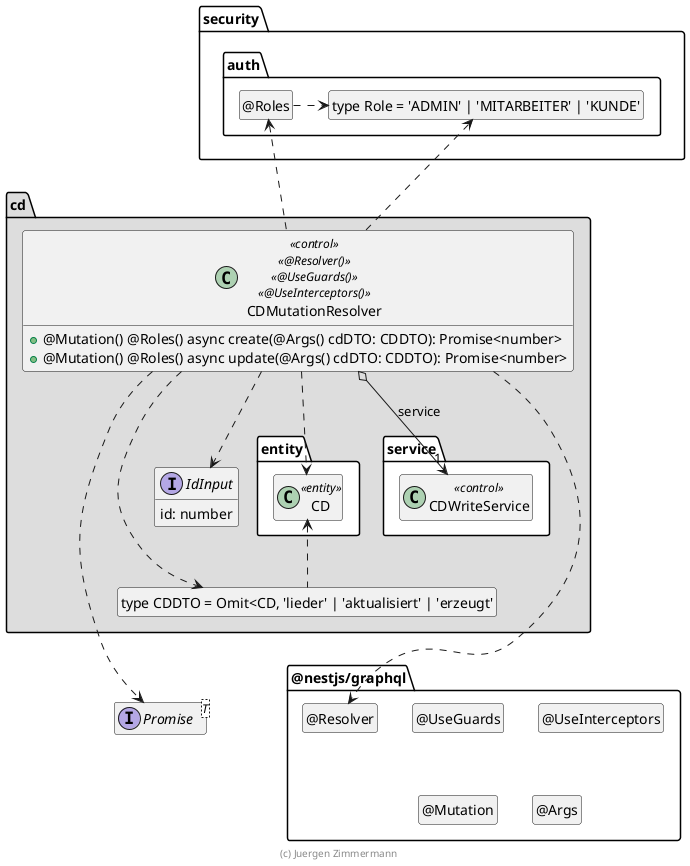 ' Copyright (C) 2019 - present Juergen Zimmermann, Hochschule Karlsruhe
'
' This program is free software: you can redistribute it and/or modify
' it under the terms of the GNU General Public License as published by
' the Free Software Foundation, either version 3 of the License, or
' (at your option) any later version.
'
' This program is distributed in the hope that it will be useful,
' but WITHOUT ANY WARRANTY; without even the implied warranty of
' MERCHANTABILITY or FITNESS FOR A PARTICULAR PURPOSE.  See the
' GNU General Public License for more details.
'
' You should have received a copy of the GNU General Public License
' along with this program.  If not, see <https://www.gnu.org/licenses/>.

' Preview durch <Alt>d

@startuml Controller-Klasse

interface Promise<T>

package @nestjs/graphql {
  class "@Resolver" as Resolver
  hide Resolver circle

  class "@UseGuards" as UseGuards
  hide UseGuards circle

  class "@UseInterceptors" as UseInterceptors
  hide UseInterceptors circle

  class "@Mutation" as Mutation
  hide Mutation circle

  class "@Args" as Args
  hide Args circle
}

package security.auth {
  class "type Role = 'ADMIN' | 'MITARBEITER' | 'KUNDE'" as Role
  hide Role circle

  class "@Roles" as Roles
  hide Roles circle

  Roles .right.> Role
}

package cd #DDDDDD {
  package entity #FFFFFF {
    class CD <<entity>>
  }

  package service #FFFFFF {
    class CDWriteService << control >>
  }

  class "type CDDTO = Omit<CD, 'lieder' | 'aktualisiert' | 'erzeugt'" as CDDTO
  hide CDDTO circle

    interface IdInput {
        id: number
    }

  class CDMutationResolver << control >> << @Resolver() >> << @UseGuards() >> << @UseInterceptors() >> {
    + @Mutation() @Roles() async create(@Args() cdDTO: CDDTO): Promise<number>
    + @Mutation() @Roles() async update(@Args() cdDTO: CDDTO): Promise<number>
  }

  CDMutationResolver o-down-> "1" CDWriteService : service

  CDMutationResolver ..> CD
  CDMutationResolver ..> CDDTO
  CDMutationResolver ..> IdInput
  CDDTO .up.> CD
  CDMutationResolver ..> Promise
  CDMutationResolver ..> Resolver

  CDMutationResolver .up.> Roles
  CDMutationResolver .up.> Role

  CDDTO .[hidden].> Promise
  CDDTO .[hidden].> Resolver
}

hide empty members

footer (c) Juergen Zimmermann

@enduml
